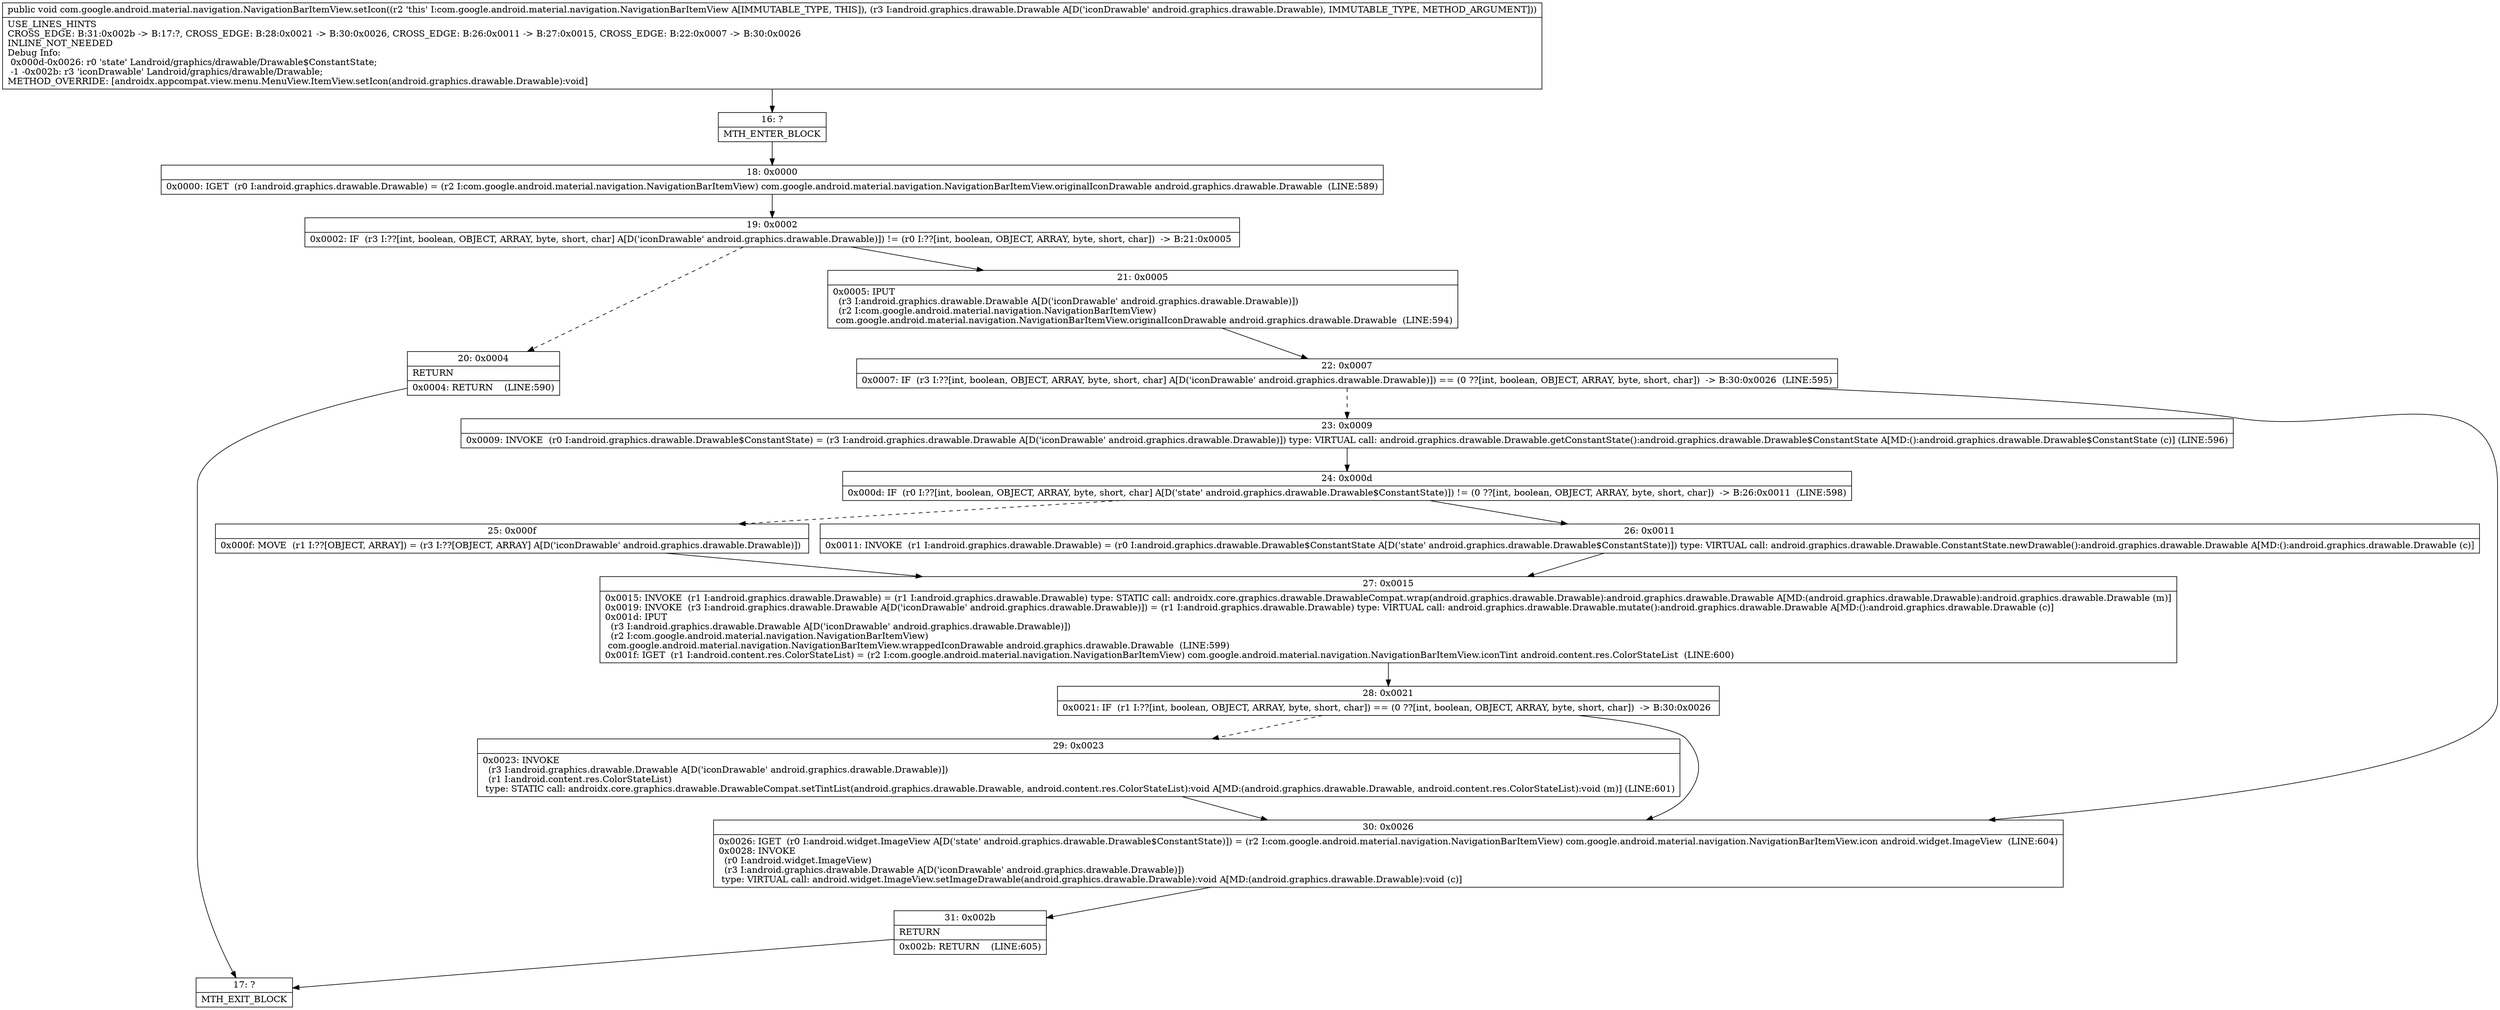digraph "CFG forcom.google.android.material.navigation.NavigationBarItemView.setIcon(Landroid\/graphics\/drawable\/Drawable;)V" {
Node_16 [shape=record,label="{16\:\ ?|MTH_ENTER_BLOCK\l}"];
Node_18 [shape=record,label="{18\:\ 0x0000|0x0000: IGET  (r0 I:android.graphics.drawable.Drawable) = (r2 I:com.google.android.material.navigation.NavigationBarItemView) com.google.android.material.navigation.NavigationBarItemView.originalIconDrawable android.graphics.drawable.Drawable  (LINE:589)\l}"];
Node_19 [shape=record,label="{19\:\ 0x0002|0x0002: IF  (r3 I:??[int, boolean, OBJECT, ARRAY, byte, short, char] A[D('iconDrawable' android.graphics.drawable.Drawable)]) != (r0 I:??[int, boolean, OBJECT, ARRAY, byte, short, char])  \-\> B:21:0x0005 \l}"];
Node_20 [shape=record,label="{20\:\ 0x0004|RETURN\l|0x0004: RETURN    (LINE:590)\l}"];
Node_17 [shape=record,label="{17\:\ ?|MTH_EXIT_BLOCK\l}"];
Node_21 [shape=record,label="{21\:\ 0x0005|0x0005: IPUT  \l  (r3 I:android.graphics.drawable.Drawable A[D('iconDrawable' android.graphics.drawable.Drawable)])\l  (r2 I:com.google.android.material.navigation.NavigationBarItemView)\l com.google.android.material.navigation.NavigationBarItemView.originalIconDrawable android.graphics.drawable.Drawable  (LINE:594)\l}"];
Node_22 [shape=record,label="{22\:\ 0x0007|0x0007: IF  (r3 I:??[int, boolean, OBJECT, ARRAY, byte, short, char] A[D('iconDrawable' android.graphics.drawable.Drawable)]) == (0 ??[int, boolean, OBJECT, ARRAY, byte, short, char])  \-\> B:30:0x0026  (LINE:595)\l}"];
Node_23 [shape=record,label="{23\:\ 0x0009|0x0009: INVOKE  (r0 I:android.graphics.drawable.Drawable$ConstantState) = (r3 I:android.graphics.drawable.Drawable A[D('iconDrawable' android.graphics.drawable.Drawable)]) type: VIRTUAL call: android.graphics.drawable.Drawable.getConstantState():android.graphics.drawable.Drawable$ConstantState A[MD:():android.graphics.drawable.Drawable$ConstantState (c)] (LINE:596)\l}"];
Node_24 [shape=record,label="{24\:\ 0x000d|0x000d: IF  (r0 I:??[int, boolean, OBJECT, ARRAY, byte, short, char] A[D('state' android.graphics.drawable.Drawable$ConstantState)]) != (0 ??[int, boolean, OBJECT, ARRAY, byte, short, char])  \-\> B:26:0x0011  (LINE:598)\l}"];
Node_25 [shape=record,label="{25\:\ 0x000f|0x000f: MOVE  (r1 I:??[OBJECT, ARRAY]) = (r3 I:??[OBJECT, ARRAY] A[D('iconDrawable' android.graphics.drawable.Drawable)]) \l}"];
Node_27 [shape=record,label="{27\:\ 0x0015|0x0015: INVOKE  (r1 I:android.graphics.drawable.Drawable) = (r1 I:android.graphics.drawable.Drawable) type: STATIC call: androidx.core.graphics.drawable.DrawableCompat.wrap(android.graphics.drawable.Drawable):android.graphics.drawable.Drawable A[MD:(android.graphics.drawable.Drawable):android.graphics.drawable.Drawable (m)]\l0x0019: INVOKE  (r3 I:android.graphics.drawable.Drawable A[D('iconDrawable' android.graphics.drawable.Drawable)]) = (r1 I:android.graphics.drawable.Drawable) type: VIRTUAL call: android.graphics.drawable.Drawable.mutate():android.graphics.drawable.Drawable A[MD:():android.graphics.drawable.Drawable (c)]\l0x001d: IPUT  \l  (r3 I:android.graphics.drawable.Drawable A[D('iconDrawable' android.graphics.drawable.Drawable)])\l  (r2 I:com.google.android.material.navigation.NavigationBarItemView)\l com.google.android.material.navigation.NavigationBarItemView.wrappedIconDrawable android.graphics.drawable.Drawable  (LINE:599)\l0x001f: IGET  (r1 I:android.content.res.ColorStateList) = (r2 I:com.google.android.material.navigation.NavigationBarItemView) com.google.android.material.navigation.NavigationBarItemView.iconTint android.content.res.ColorStateList  (LINE:600)\l}"];
Node_28 [shape=record,label="{28\:\ 0x0021|0x0021: IF  (r1 I:??[int, boolean, OBJECT, ARRAY, byte, short, char]) == (0 ??[int, boolean, OBJECT, ARRAY, byte, short, char])  \-\> B:30:0x0026 \l}"];
Node_29 [shape=record,label="{29\:\ 0x0023|0x0023: INVOKE  \l  (r3 I:android.graphics.drawable.Drawable A[D('iconDrawable' android.graphics.drawable.Drawable)])\l  (r1 I:android.content.res.ColorStateList)\l type: STATIC call: androidx.core.graphics.drawable.DrawableCompat.setTintList(android.graphics.drawable.Drawable, android.content.res.ColorStateList):void A[MD:(android.graphics.drawable.Drawable, android.content.res.ColorStateList):void (m)] (LINE:601)\l}"];
Node_26 [shape=record,label="{26\:\ 0x0011|0x0011: INVOKE  (r1 I:android.graphics.drawable.Drawable) = (r0 I:android.graphics.drawable.Drawable$ConstantState A[D('state' android.graphics.drawable.Drawable$ConstantState)]) type: VIRTUAL call: android.graphics.drawable.Drawable.ConstantState.newDrawable():android.graphics.drawable.Drawable A[MD:():android.graphics.drawable.Drawable (c)]\l}"];
Node_30 [shape=record,label="{30\:\ 0x0026|0x0026: IGET  (r0 I:android.widget.ImageView A[D('state' android.graphics.drawable.Drawable$ConstantState)]) = (r2 I:com.google.android.material.navigation.NavigationBarItemView) com.google.android.material.navigation.NavigationBarItemView.icon android.widget.ImageView  (LINE:604)\l0x0028: INVOKE  \l  (r0 I:android.widget.ImageView)\l  (r3 I:android.graphics.drawable.Drawable A[D('iconDrawable' android.graphics.drawable.Drawable)])\l type: VIRTUAL call: android.widget.ImageView.setImageDrawable(android.graphics.drawable.Drawable):void A[MD:(android.graphics.drawable.Drawable):void (c)]\l}"];
Node_31 [shape=record,label="{31\:\ 0x002b|RETURN\l|0x002b: RETURN    (LINE:605)\l}"];
MethodNode[shape=record,label="{public void com.google.android.material.navigation.NavigationBarItemView.setIcon((r2 'this' I:com.google.android.material.navigation.NavigationBarItemView A[IMMUTABLE_TYPE, THIS]), (r3 I:android.graphics.drawable.Drawable A[D('iconDrawable' android.graphics.drawable.Drawable), IMMUTABLE_TYPE, METHOD_ARGUMENT]))  | USE_LINES_HINTS\lCROSS_EDGE: B:31:0x002b \-\> B:17:?, CROSS_EDGE: B:28:0x0021 \-\> B:30:0x0026, CROSS_EDGE: B:26:0x0011 \-\> B:27:0x0015, CROSS_EDGE: B:22:0x0007 \-\> B:30:0x0026\lINLINE_NOT_NEEDED\lDebug Info:\l  0x000d\-0x0026: r0 'state' Landroid\/graphics\/drawable\/Drawable$ConstantState;\l  \-1 \-0x002b: r3 'iconDrawable' Landroid\/graphics\/drawable\/Drawable;\lMETHOD_OVERRIDE: [androidx.appcompat.view.menu.MenuView.ItemView.setIcon(android.graphics.drawable.Drawable):void]\l}"];
MethodNode -> Node_16;Node_16 -> Node_18;
Node_18 -> Node_19;
Node_19 -> Node_20[style=dashed];
Node_19 -> Node_21;
Node_20 -> Node_17;
Node_21 -> Node_22;
Node_22 -> Node_23[style=dashed];
Node_22 -> Node_30;
Node_23 -> Node_24;
Node_24 -> Node_25[style=dashed];
Node_24 -> Node_26;
Node_25 -> Node_27;
Node_27 -> Node_28;
Node_28 -> Node_29[style=dashed];
Node_28 -> Node_30;
Node_29 -> Node_30;
Node_26 -> Node_27;
Node_30 -> Node_31;
Node_31 -> Node_17;
}

